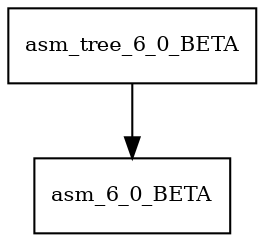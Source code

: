 digraph asm_tree_6_0_BETA_dependencies {
  node [shape = box, fontsize=10.0];
  asm_tree_6_0_BETA -> asm_6_0_BETA;
}
